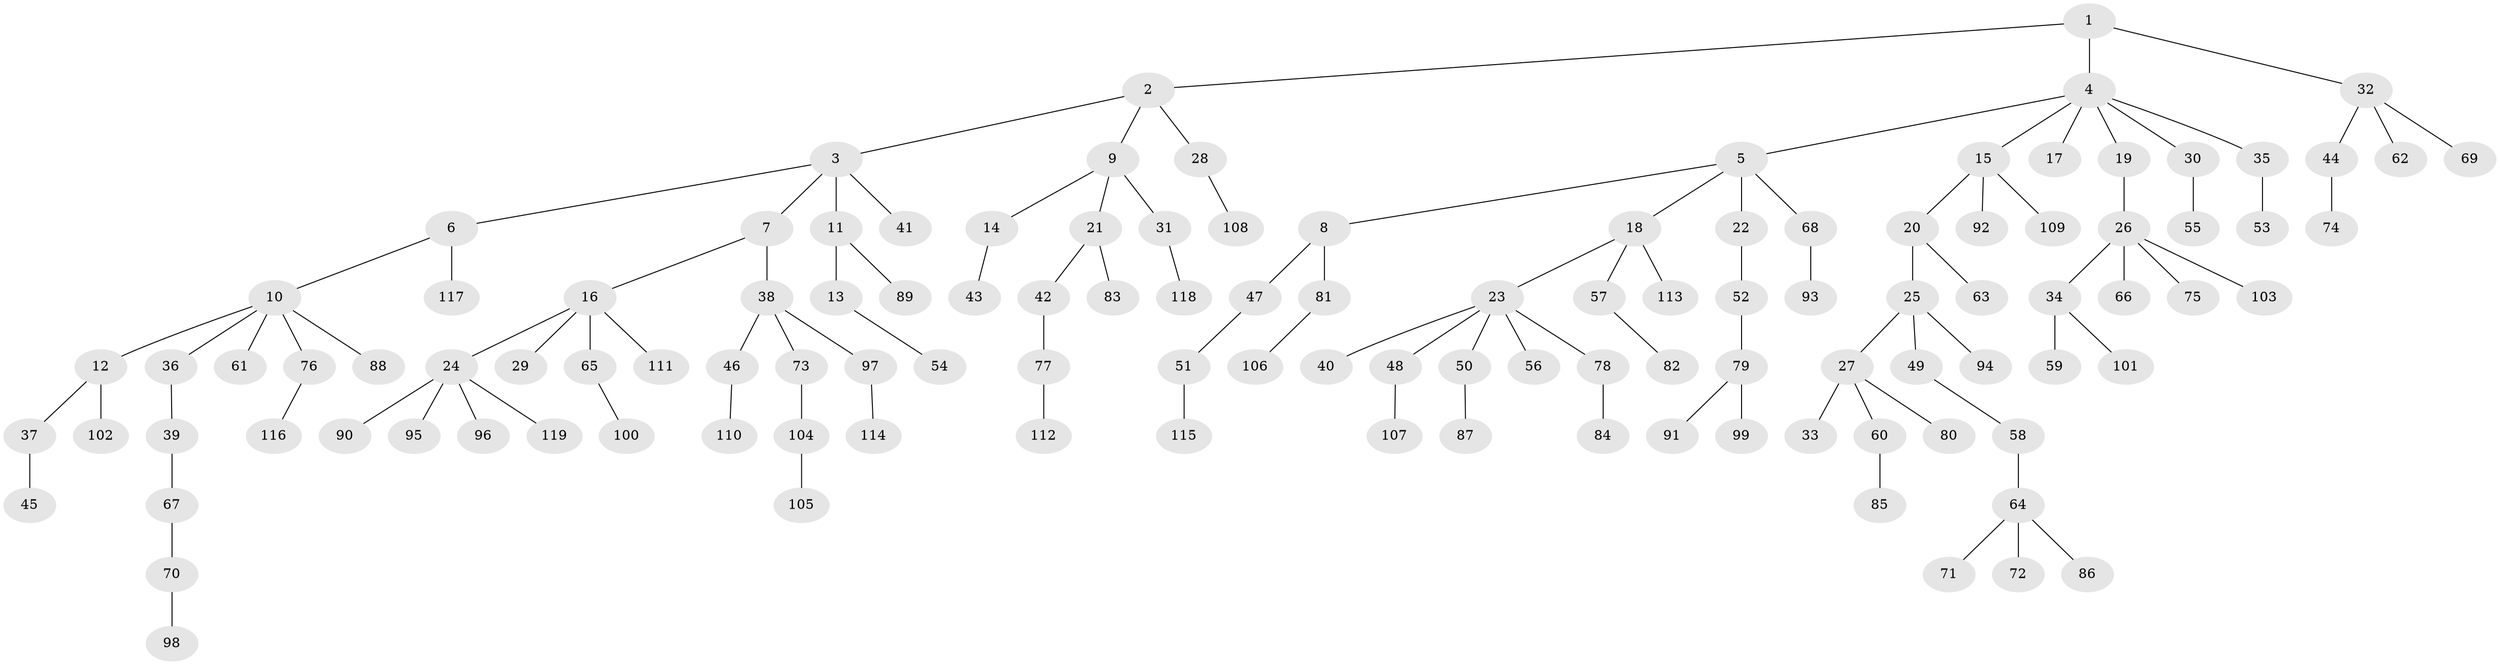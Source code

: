 // Generated by graph-tools (version 1.1) at 2025/26/03/09/25 03:26:32]
// undirected, 119 vertices, 118 edges
graph export_dot {
graph [start="1"]
  node [color=gray90,style=filled];
  1;
  2;
  3;
  4;
  5;
  6;
  7;
  8;
  9;
  10;
  11;
  12;
  13;
  14;
  15;
  16;
  17;
  18;
  19;
  20;
  21;
  22;
  23;
  24;
  25;
  26;
  27;
  28;
  29;
  30;
  31;
  32;
  33;
  34;
  35;
  36;
  37;
  38;
  39;
  40;
  41;
  42;
  43;
  44;
  45;
  46;
  47;
  48;
  49;
  50;
  51;
  52;
  53;
  54;
  55;
  56;
  57;
  58;
  59;
  60;
  61;
  62;
  63;
  64;
  65;
  66;
  67;
  68;
  69;
  70;
  71;
  72;
  73;
  74;
  75;
  76;
  77;
  78;
  79;
  80;
  81;
  82;
  83;
  84;
  85;
  86;
  87;
  88;
  89;
  90;
  91;
  92;
  93;
  94;
  95;
  96;
  97;
  98;
  99;
  100;
  101;
  102;
  103;
  104;
  105;
  106;
  107;
  108;
  109;
  110;
  111;
  112;
  113;
  114;
  115;
  116;
  117;
  118;
  119;
  1 -- 2;
  1 -- 4;
  1 -- 32;
  2 -- 3;
  2 -- 9;
  2 -- 28;
  3 -- 6;
  3 -- 7;
  3 -- 11;
  3 -- 41;
  4 -- 5;
  4 -- 15;
  4 -- 17;
  4 -- 19;
  4 -- 30;
  4 -- 35;
  5 -- 8;
  5 -- 18;
  5 -- 22;
  5 -- 68;
  6 -- 10;
  6 -- 117;
  7 -- 16;
  7 -- 38;
  8 -- 47;
  8 -- 81;
  9 -- 14;
  9 -- 21;
  9 -- 31;
  10 -- 12;
  10 -- 36;
  10 -- 61;
  10 -- 76;
  10 -- 88;
  11 -- 13;
  11 -- 89;
  12 -- 37;
  12 -- 102;
  13 -- 54;
  14 -- 43;
  15 -- 20;
  15 -- 92;
  15 -- 109;
  16 -- 24;
  16 -- 29;
  16 -- 65;
  16 -- 111;
  18 -- 23;
  18 -- 57;
  18 -- 113;
  19 -- 26;
  20 -- 25;
  20 -- 63;
  21 -- 42;
  21 -- 83;
  22 -- 52;
  23 -- 40;
  23 -- 48;
  23 -- 50;
  23 -- 56;
  23 -- 78;
  24 -- 90;
  24 -- 95;
  24 -- 96;
  24 -- 119;
  25 -- 27;
  25 -- 49;
  25 -- 94;
  26 -- 34;
  26 -- 66;
  26 -- 75;
  26 -- 103;
  27 -- 33;
  27 -- 60;
  27 -- 80;
  28 -- 108;
  30 -- 55;
  31 -- 118;
  32 -- 44;
  32 -- 62;
  32 -- 69;
  34 -- 59;
  34 -- 101;
  35 -- 53;
  36 -- 39;
  37 -- 45;
  38 -- 46;
  38 -- 73;
  38 -- 97;
  39 -- 67;
  42 -- 77;
  44 -- 74;
  46 -- 110;
  47 -- 51;
  48 -- 107;
  49 -- 58;
  50 -- 87;
  51 -- 115;
  52 -- 79;
  57 -- 82;
  58 -- 64;
  60 -- 85;
  64 -- 71;
  64 -- 72;
  64 -- 86;
  65 -- 100;
  67 -- 70;
  68 -- 93;
  70 -- 98;
  73 -- 104;
  76 -- 116;
  77 -- 112;
  78 -- 84;
  79 -- 91;
  79 -- 99;
  81 -- 106;
  97 -- 114;
  104 -- 105;
}
